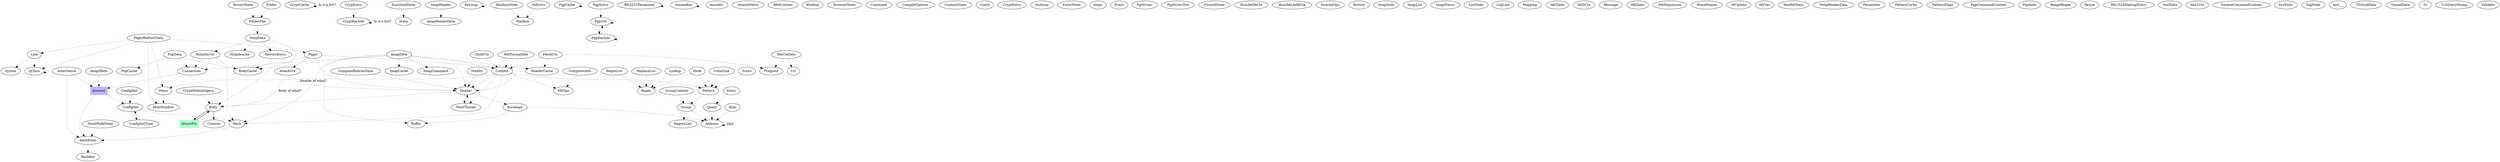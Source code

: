 /**
 * Filename: big-picture.dot
 *
 * Entity: [shape=box,style=filled,color=".7 .3 1.0"]
 * Utils: [shape=box,style=filled,color=".4 .3 1.0"]
 * View:  [shape=box,style=filled,color=".2 .3 1.0"]
 */

digraph G {
   
    // Beziehungen
    Account -> HashElem [style=dotted];
    Account -> ConfigSet [style=dotted];
    Address -> Address [style=dotted, label="jdjd"];
    Alias -> Address [style=dotted];
    AttachCtx -> Header [style=dotted, label="Header of what?"];
    AttachCtx -> Body [style=dotted, label="Body of what?"];
    AttachPtr -> Body;
    Body -> Content;
    Body -> AttachPtr;
    BroserState -> FolderFile [style=dotted];
    ChildCtx -> Context  [style=dotted];
    ColorLine -> Pattern [style=dotted];
    ComposeRedrawData -> Header [style=dotted];
    CompressInfo -> MxOps [style=dotted];
    ConfigDef -> ConfigSet [style=dotted];
    ConfigSet -> Hash [style=dotted];
    ConfigSet -> ConfigSetType [style=dotted];
    ConfigSetType -> ConfigSet [style=dotted];
    Connection -> Account [style=dotted];
    Context -> MxOps [style=dotted];
    Context -> Header [style=dotted];
    Context -> MuttThread [style=dotted];
    Context -> Pattern [style=dotted];
    Context -> Menu [style=dotted];
    Context -> Hash [style=dotted];
    CryptCache -> CryptCache [style=dotted, label = "Is it a list?"];
    CrypEntry -> CryptKeyInfo [style=dotted];
    CryptKeyInfo -> CryptKeyInfo [style=dotted, label = "Is it a list?"];
    CryptModuleSpecs -> Body [style=dotted];
    EnrichedState -> State [style=dotted];
    Entry -> Query [style=dotted];
    Envelope -> Address [style=dotted];
    Envelope -> Buffer [style=dotted];
    FetchCtx -> HeaderCache [style=dotted];
    FetchCtx -> Context [style=dotted];
    FetchCtx -> Progress [style=dotted];
    Folder -> FolderFile [style=dotted];
    FolderFile -> NntpData [style=dotted];
    Group -> RegrexList [style=dotted];
    Group -> Address [style=dotted];
    GroupContext -> Group [style=dotted];
    Hash -> HashElem [style=dotted];
    HashElem -> HashKey [style=dotted];
    HashWalkState -> HashElem [style=dotted];
    HdrFormatInfo -> Header [style=dotted];
    HdrFormatInfo -> Context [style=dotted];
    Header -> MuttThread [style=dotted];
    Header -> Body [style=dotted];
    Header -> Envelope [style=dotted];
    Hook -> Regex [style=dotted];
    Hook -> Pattern [style=dotted];
    ImapData -> HeaderCache  [style=dotted];
    ImapData -> Header [style=dotted];
    ImapData -> Context [style=dotted];
    ImapData -> Hash  [style=dotted];
    ImapData -> ImapCache  [style=dotted];
    ImapData -> Buffer  [style=dotted];
    ImapData -> Connection  [style=dotted];
    ImapData -> BodyCache  [style=dotted];
    ImapData -> ImapCommand  [style=dotted];
    ImapHeader -> ImapHeaderData  [style=dotted];
    ImapMbox -> Account  [style=dotted];
    Inheritance -> HashElem [style=dotted];
    Inheritance -> Account [style=dotted];
    Keymap -> Keymap [style=dotted];
    Line -> Syntax [style=dotted];
    Line -> QClass [style=dotted];
    Lookup -> Regex [style=dotted];
    MailboxNode -> Mailbox [style=dotted];
    Maildir -> Header [style=dotted];
    Menu -> MuttWindow [style=dotted];
    MuttThread -> Header [style=dotted];
    NmCtxData -> Progress [style=dotted];
    NmCtxData -> Url [style=dotted];
    NntpData -> NntpAcache [style=dotted];
    NntpData -> NewsrcEntry [style=dotted];
    NntpData -> NntpServer [style=dotted];
    NntpData -> BodyCache [style=dotted];
    NntpServer -> Connection [style=dotted];
    NntpServer -> Hash [style=dotted];
    Pager -> Header [style=dotted];
    Pager -> Context [style=dotted];
    Pager -> Body [style=dotted];
    Pager -> AttachCtx [style=dotted];
    PagerRedrawData -> QClass [style=dotted];
    PagerRedrawData -> Line [style=dotted];
    PagerRedrawData -> MuttWindow [style=dotted];
    PagerRedrawData -> Menu [style=dotted];
    PagerRedrawData -> Pager [style=dotted];
    Pattern -> Group [style=dotted];
    PgpCache -> PgpCache [style=dotted];
    PgpEntry -> PgpUid [style=dotted];
    PgpKeyInfo -> PgpKeyInfo [style=dotted];
    PgpKeyInfo -> PgpUid [style=dotted];
    PgpUid -> PgpUid [style=dotted];
    PgpUid -> PgpKeyInfo [style=dotted];
    PopData -> PopCache  [style=dotted];
    PopData -> Connection  [style=dotted];
    PopData -> BodyCache  [style=dotted];
    QClass -> QClass [style=dotted];
    Query -> Address [style=dotted];
    RegexList -> Regex [style=dotted];
    ReplaceList -> Regex [style=dotted];
    Rfc2231Parameter -> Rfc2231Parameter [style=dotted];
    SbEntry -> Mailbox  [style=dotted];
    Score -> Pattern  [style=dotted];
    SmimeKey -> SmimeKey  [style=dotted];

    // Objects
    AnsiAttr
    Account [shape=box,style=filled,color=".7 .3 1.0"];
    AttachCtx
    AttachMatch
    AttachPtr[shape=box,style=filled,color=".4 .3 1.0"];
    B64Context
    Binding
    Body
    BodyCache
    BrowserState
    Buffer
    ChildCtx
    ColorLine
    Command
    CompileOptions
    ComposeRedrawData
    CompressInfo
    ConfigDef
    ConfigSet
    ConfigSetType
    Connection
    Content
    ContentState
    Context
    Coord
    CryptCache
    CryptEntry
    CryptKeyInfo
    CryptModuleSpecs
    DnArray
    EnrichedState
    EnterState
    Entry
    Envelope
    etags
    Event
    FetchCtx
    FgetConv
    FgetConvNot
    FlowedState
    Folder
    FolderFile
    Group
    GroupContext
    Hash
    HashElem
    HashKey
    HashWalkState
    HcacheDbCtx
    HcacheLmdbCtx
    HcacheOps
    HdrFormatInfo
    Header
    HeaderCache
    History
    Hook
    ImapAuth
    ImapCache
    ImapCommand
    ImapData
    ImapHeader
    ImapHeaderData
    ImapList
    ImapMbox
    ImapStatus
    Inheritance
    Keymap
    Line
    ListNode
    LogLine
    Lookup
    Mailbox
    MailboxNode
    Maildir
    Mapping
    MbTable
    Md5Ctx
    Menu
    Message
    MhData
    MhSequences
    MimeNames
    MUpdate
    MuttThread
    MuttWindow
    MxOps
    MyVar
    NewsrcEntry
    NmCtxData
    NmHdrData
    NntpAcache
    NntpData
    NntpHeaderData
    NntpServer
    Pager
    PagerRedrawData
    Parameter
    Pattern
    PatternCache
    PatternFlags
    PgpCache
    PgpCommandContext
    PgpEntry
    PgpKeyInfo
    PgpUid
    PopAuth
    PopCache
    PopData
    Progress
    QClass
    Query
    RangeRegex
    Regex
    RegexList
    ReplaceList
    Resize
    Rfc1524MailcapEntry
    Rfc2231Parameter
    SaslData
    SbEntry
    Score
    Sha1Ctx
    SmimeCommandContext
    SmimeKey
    State
    Syntax
    SysExits
    TagNode
    test__
    TlsSockData
    TunnelData
    Tz
    Url
    UrlQueryString
    Validate
}

